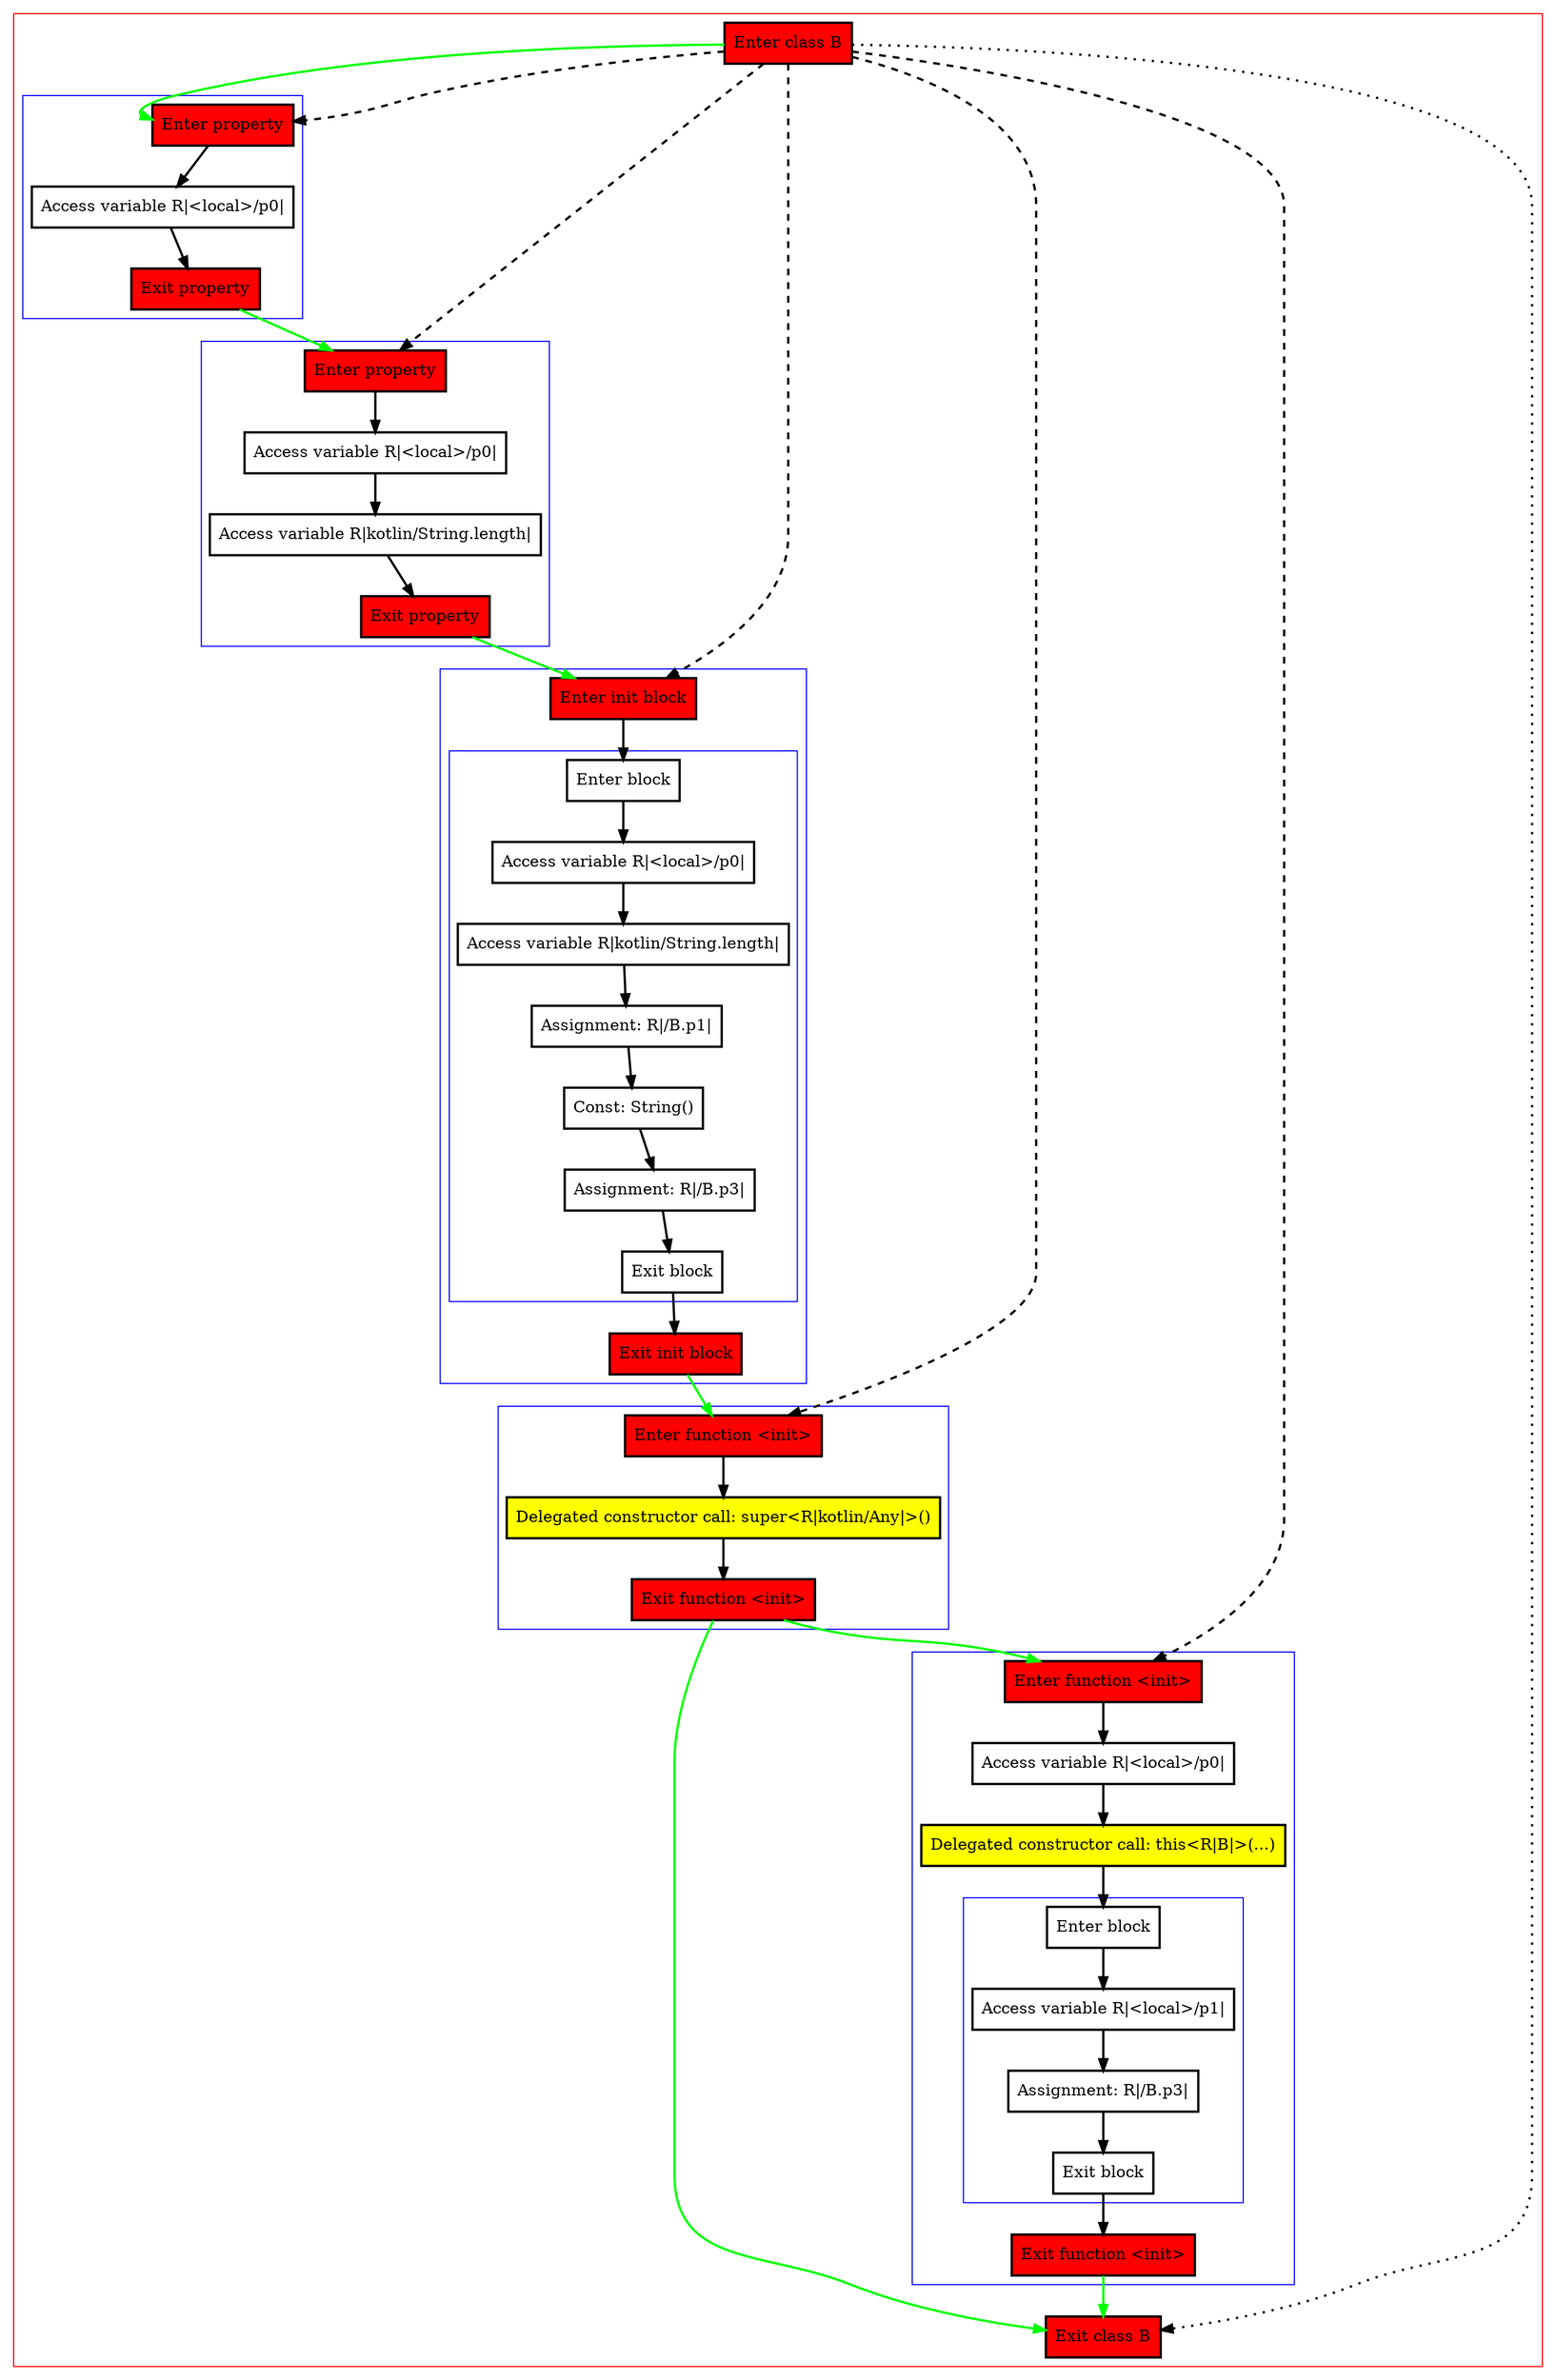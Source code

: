 digraph secondaryConstructorCfg_kt {
    graph [nodesep=3]
    node [shape=box penwidth=2]
    edge [penwidth=2]

    subgraph cluster_0 {
        color=red
        0 [label="Enter class B" style="filled" fillcolor=red];
        subgraph cluster_1 {
            color=blue
            1 [label="Enter property" style="filled" fillcolor=red];
            2 [label="Access variable R|<local>/p0|"];
            3 [label="Exit property" style="filled" fillcolor=red];
        }
        subgraph cluster_2 {
            color=blue
            4 [label="Enter property" style="filled" fillcolor=red];
            5 [label="Access variable R|<local>/p0|"];
            6 [label="Access variable R|kotlin/String.length|"];
            7 [label="Exit property" style="filled" fillcolor=red];
        }
        subgraph cluster_3 {
            color=blue
            8 [label="Enter init block" style="filled" fillcolor=red];
            subgraph cluster_4 {
                color=blue
                9 [label="Enter block"];
                10 [label="Access variable R|<local>/p0|"];
                11 [label="Access variable R|kotlin/String.length|"];
                12 [label="Assignment: R|/B.p1|"];
                13 [label="Const: String()"];
                14 [label="Assignment: R|/B.p3|"];
                15 [label="Exit block"];
            }
            16 [label="Exit init block" style="filled" fillcolor=red];
        }
        subgraph cluster_5 {
            color=blue
            17 [label="Enter function <init>" style="filled" fillcolor=red];
            18 [label="Delegated constructor call: super<R|kotlin/Any|>()" style="filled" fillcolor=yellow];
            19 [label="Exit function <init>" style="filled" fillcolor=red];
        }
        subgraph cluster_6 {
            color=blue
            20 [label="Enter function <init>" style="filled" fillcolor=red];
            21 [label="Access variable R|<local>/p0|"];
            22 [label="Delegated constructor call: this<R|B|>(...)" style="filled" fillcolor=yellow];
            subgraph cluster_7 {
                color=blue
                23 [label="Enter block"];
                24 [label="Access variable R|<local>/p1|"];
                25 [label="Assignment: R|/B.p3|"];
                26 [label="Exit block"];
            }
            27 [label="Exit function <init>" style="filled" fillcolor=red];
        }
        28 [label="Exit class B" style="filled" fillcolor=red];
    }
    0 -> {1} [color=green];
    0 -> {28} [style=dotted];
    0 -> {1 4 8 17 20} [style=dashed];
    1 -> {2};
    2 -> {3};
    3 -> {4} [color=green];
    4 -> {5};
    5 -> {6};
    6 -> {7};
    7 -> {8} [color=green];
    8 -> {9};
    9 -> {10};
    10 -> {11};
    11 -> {12};
    12 -> {13};
    13 -> {14};
    14 -> {15};
    15 -> {16};
    16 -> {17} [color=green];
    17 -> {18};
    18 -> {19};
    19 -> {20 28} [color=green];
    20 -> {21};
    21 -> {22};
    22 -> {23};
    23 -> {24};
    24 -> {25};
    25 -> {26};
    26 -> {27};
    27 -> {28} [color=green];

}
